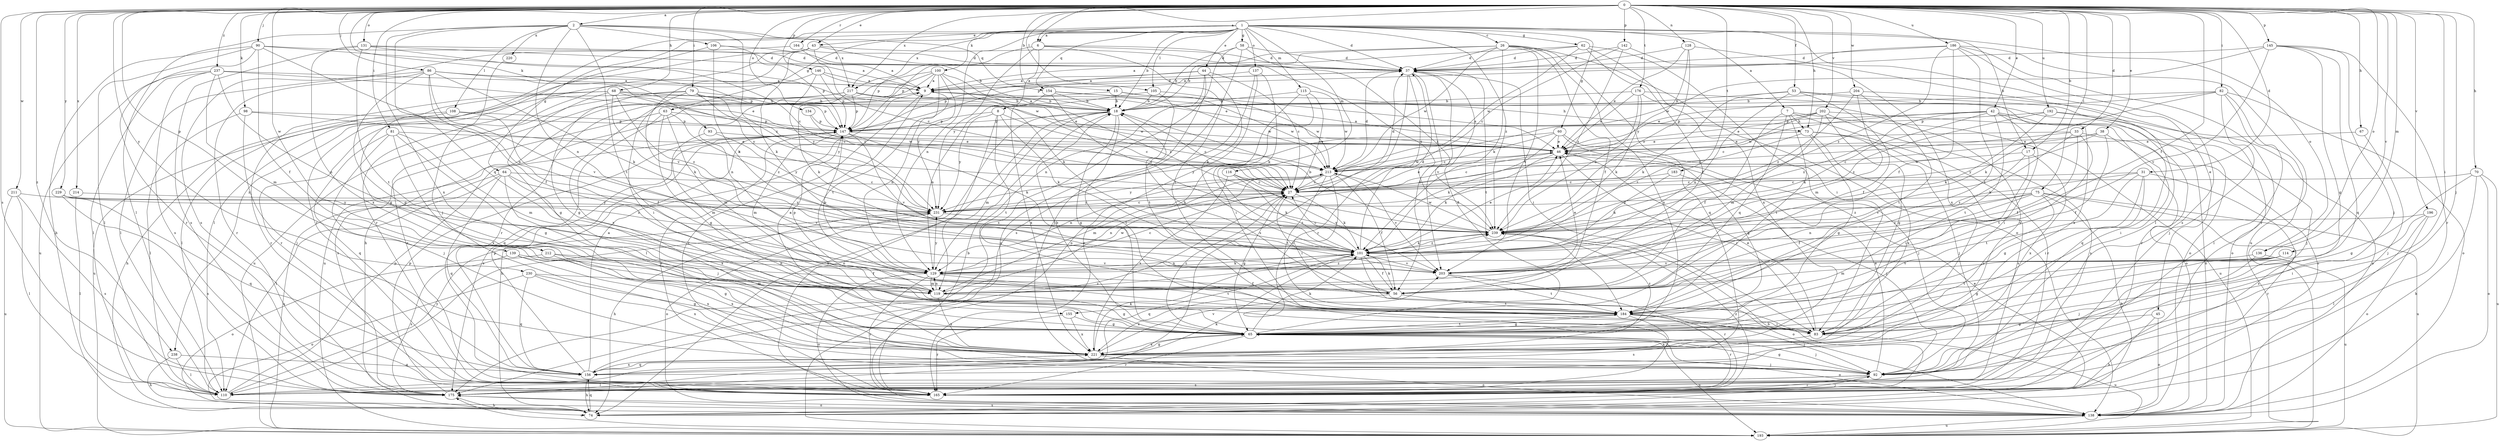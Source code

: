 strict digraph  {
0;
1;
2;
6;
7;
8;
9;
15;
17;
18;
26;
27;
31;
33;
37;
38;
42;
43;
44;
45;
46;
53;
56;
58;
60;
62;
63;
64;
65;
67;
68;
70;
73;
74;
75;
79;
81;
82;
83;
86;
90;
92;
93;
98;
100;
101;
105;
106;
108;
110;
114;
115;
116;
119;
128;
129;
131;
134;
136;
137;
138;
139;
142;
145;
146;
147;
154;
155;
156;
164;
165;
175;
176;
183;
184;
186;
192;
193;
196;
202;
203;
204;
211;
212;
213;
214;
217;
220;
221;
229;
230;
231;
237;
238;
239;
0 -> 2  [label=a];
0 -> 6  [label=a];
0 -> 15  [label=b];
0 -> 17  [label=b];
0 -> 31  [label=d];
0 -> 33  [label=d];
0 -> 38  [label=e];
0 -> 42  [label=e];
0 -> 43  [label=e];
0 -> 53  [label=f];
0 -> 56  [label=f];
0 -> 67  [label=h];
0 -> 68  [label=h];
0 -> 70  [label=h];
0 -> 73  [label=h];
0 -> 75  [label=i];
0 -> 79  [label=i];
0 -> 81  [label=i];
0 -> 82  [label=i];
0 -> 83  [label=i];
0 -> 86  [label=j];
0 -> 90  [label=j];
0 -> 92  [label=j];
0 -> 93  [label=k];
0 -> 98  [label=k];
0 -> 105  [label=l];
0 -> 114  [label=m];
0 -> 128  [label=n];
0 -> 131  [label=o];
0 -> 134  [label=o];
0 -> 136  [label=o];
0 -> 139  [label=p];
0 -> 142  [label=p];
0 -> 145  [label=p];
0 -> 146  [label=p];
0 -> 164  [label=r];
0 -> 175  [label=s];
0 -> 176  [label=t];
0 -> 183  [label=t];
0 -> 186  [label=u];
0 -> 192  [label=u];
0 -> 196  [label=v];
0 -> 202  [label=v];
0 -> 203  [label=v];
0 -> 204  [label=w];
0 -> 211  [label=w];
0 -> 212  [label=w];
0 -> 214  [label=x];
0 -> 217  [label=x];
0 -> 229  [label=y];
0 -> 230  [label=y];
0 -> 237  [label=z];
0 -> 238  [label=z];
1 -> 6  [label=a];
1 -> 7  [label=a];
1 -> 17  [label=b];
1 -> 18  [label=b];
1 -> 26  [label=c];
1 -> 37  [label=d];
1 -> 43  [label=e];
1 -> 44  [label=e];
1 -> 45  [label=e];
1 -> 58  [label=g];
1 -> 60  [label=g];
1 -> 62  [label=g];
1 -> 63  [label=g];
1 -> 64  [label=g];
1 -> 100  [label=k];
1 -> 105  [label=l];
1 -> 115  [label=m];
1 -> 116  [label=m];
1 -> 129  [label=n];
1 -> 136  [label=o];
1 -> 137  [label=o];
1 -> 154  [label=q];
1 -> 217  [label=x];
1 -> 238  [label=z];
1 -> 239  [label=z];
2 -> 106  [label=l];
2 -> 108  [label=l];
2 -> 110  [label=l];
2 -> 129  [label=n];
2 -> 154  [label=q];
2 -> 155  [label=q];
2 -> 184  [label=t];
2 -> 217  [label=x];
2 -> 220  [label=x];
2 -> 221  [label=x];
2 -> 239  [label=z];
6 -> 8  [label=a];
6 -> 37  [label=d];
6 -> 147  [label=p];
6 -> 184  [label=t];
6 -> 231  [label=y];
6 -> 239  [label=z];
7 -> 56  [label=f];
7 -> 73  [label=h];
7 -> 155  [label=q];
7 -> 165  [label=r];
7 -> 184  [label=t];
7 -> 193  [label=u];
8 -> 27  [label=c];
8 -> 101  [label=k];
8 -> 138  [label=o];
8 -> 147  [label=p];
8 -> 184  [label=t];
8 -> 231  [label=y];
9 -> 18  [label=b];
9 -> 37  [label=d];
9 -> 129  [label=n];
9 -> 165  [label=r];
9 -> 193  [label=u];
15 -> 18  [label=b];
15 -> 73  [label=h];
15 -> 213  [label=w];
15 -> 221  [label=x];
17 -> 83  [label=i];
17 -> 203  [label=v];
17 -> 213  [label=w];
17 -> 221  [label=x];
18 -> 9  [label=a];
18 -> 27  [label=c];
18 -> 65  [label=g];
18 -> 74  [label=h];
18 -> 83  [label=i];
18 -> 110  [label=l];
18 -> 119  [label=m];
18 -> 147  [label=p];
26 -> 9  [label=a];
26 -> 37  [label=d];
26 -> 56  [label=f];
26 -> 101  [label=k];
26 -> 138  [label=o];
26 -> 147  [label=p];
26 -> 156  [label=q];
26 -> 203  [label=v];
26 -> 213  [label=w];
26 -> 221  [label=x];
27 -> 37  [label=d];
27 -> 46  [label=e];
27 -> 65  [label=g];
27 -> 101  [label=k];
27 -> 129  [label=n];
27 -> 231  [label=y];
31 -> 27  [label=c];
31 -> 65  [label=g];
31 -> 83  [label=i];
31 -> 175  [label=s];
31 -> 184  [label=t];
31 -> 239  [label=z];
33 -> 27  [label=c];
33 -> 46  [label=e];
33 -> 56  [label=f];
33 -> 101  [label=k];
33 -> 165  [label=r];
33 -> 184  [label=t];
37 -> 9  [label=a];
37 -> 56  [label=f];
37 -> 83  [label=i];
37 -> 165  [label=r];
37 -> 175  [label=s];
37 -> 184  [label=t];
37 -> 203  [label=v];
38 -> 27  [label=c];
38 -> 46  [label=e];
38 -> 56  [label=f];
38 -> 83  [label=i];
38 -> 231  [label=y];
42 -> 83  [label=i];
42 -> 101  [label=k];
42 -> 138  [label=o];
42 -> 147  [label=p];
42 -> 156  [label=q];
42 -> 184  [label=t];
42 -> 213  [label=w];
42 -> 239  [label=z];
43 -> 18  [label=b];
43 -> 27  [label=c];
43 -> 37  [label=d];
43 -> 101  [label=k];
43 -> 110  [label=l];
43 -> 165  [label=r];
43 -> 203  [label=v];
44 -> 9  [label=a];
44 -> 27  [label=c];
44 -> 92  [label=j];
44 -> 101  [label=k];
44 -> 129  [label=n];
44 -> 147  [label=p];
45 -> 65  [label=g];
45 -> 74  [label=h];
45 -> 138  [label=o];
46 -> 9  [label=a];
46 -> 27  [label=c];
46 -> 83  [label=i];
46 -> 101  [label=k];
46 -> 213  [label=w];
53 -> 18  [label=b];
53 -> 56  [label=f];
53 -> 101  [label=k];
53 -> 129  [label=n];
53 -> 138  [label=o];
53 -> 221  [label=x];
56 -> 18  [label=b];
56 -> 27  [label=c];
56 -> 101  [label=k];
56 -> 184  [label=t];
56 -> 221  [label=x];
58 -> 18  [label=b];
58 -> 37  [label=d];
58 -> 175  [label=s];
58 -> 193  [label=u];
58 -> 239  [label=z];
60 -> 27  [label=c];
60 -> 46  [label=e];
60 -> 65  [label=g];
60 -> 92  [label=j];
60 -> 101  [label=k];
60 -> 231  [label=y];
62 -> 18  [label=b];
62 -> 37  [label=d];
62 -> 56  [label=f];
62 -> 83  [label=i];
62 -> 213  [label=w];
62 -> 221  [label=x];
63 -> 65  [label=g];
63 -> 119  [label=m];
63 -> 147  [label=p];
63 -> 156  [label=q];
63 -> 175  [label=s];
63 -> 239  [label=z];
64 -> 27  [label=c];
64 -> 92  [label=j];
64 -> 110  [label=l];
64 -> 156  [label=q];
64 -> 193  [label=u];
64 -> 203  [label=v];
64 -> 221  [label=x];
65 -> 18  [label=b];
65 -> 27  [label=c];
65 -> 37  [label=d];
65 -> 92  [label=j];
65 -> 101  [label=k];
65 -> 138  [label=o];
65 -> 165  [label=r];
65 -> 184  [label=t];
65 -> 193  [label=u];
65 -> 221  [label=x];
65 -> 239  [label=z];
67 -> 46  [label=e];
67 -> 92  [label=j];
68 -> 18  [label=b];
68 -> 27  [label=c];
68 -> 46  [label=e];
68 -> 65  [label=g];
68 -> 101  [label=k];
68 -> 110  [label=l];
68 -> 165  [label=r];
68 -> 239  [label=z];
70 -> 27  [label=c];
70 -> 65  [label=g];
70 -> 74  [label=h];
70 -> 138  [label=o];
70 -> 193  [label=u];
73 -> 46  [label=e];
73 -> 65  [label=g];
73 -> 92  [label=j];
73 -> 175  [label=s];
73 -> 221  [label=x];
73 -> 239  [label=z];
74 -> 46  [label=e];
74 -> 156  [label=q];
75 -> 56  [label=f];
75 -> 74  [label=h];
75 -> 83  [label=i];
75 -> 129  [label=n];
75 -> 165  [label=r];
75 -> 193  [label=u];
75 -> 231  [label=y];
75 -> 239  [label=z];
79 -> 18  [label=b];
79 -> 27  [label=c];
79 -> 65  [label=g];
79 -> 83  [label=i];
79 -> 147  [label=p];
79 -> 165  [label=r];
79 -> 231  [label=y];
81 -> 46  [label=e];
81 -> 65  [label=g];
81 -> 92  [label=j];
81 -> 119  [label=m];
81 -> 156  [label=q];
81 -> 221  [label=x];
82 -> 18  [label=b];
82 -> 46  [label=e];
82 -> 92  [label=j];
82 -> 101  [label=k];
82 -> 110  [label=l];
82 -> 138  [label=o];
82 -> 193  [label=u];
83 -> 9  [label=a];
83 -> 46  [label=e];
83 -> 193  [label=u];
83 -> 221  [label=x];
86 -> 9  [label=a];
86 -> 56  [label=f];
86 -> 65  [label=g];
86 -> 101  [label=k];
86 -> 110  [label=l];
86 -> 147  [label=p];
86 -> 165  [label=r];
86 -> 203  [label=v];
86 -> 231  [label=y];
90 -> 37  [label=d];
90 -> 56  [label=f];
90 -> 74  [label=h];
90 -> 110  [label=l];
90 -> 129  [label=n];
90 -> 165  [label=r];
90 -> 213  [label=w];
92 -> 46  [label=e];
92 -> 65  [label=g];
92 -> 110  [label=l];
92 -> 165  [label=r];
92 -> 175  [label=s];
93 -> 46  [label=e];
93 -> 119  [label=m];
93 -> 231  [label=y];
98 -> 27  [label=c];
98 -> 92  [label=j];
98 -> 110  [label=l];
98 -> 147  [label=p];
100 -> 9  [label=a];
100 -> 74  [label=h];
100 -> 101  [label=k];
100 -> 129  [label=n];
100 -> 165  [label=r];
100 -> 184  [label=t];
100 -> 231  [label=y];
100 -> 239  [label=z];
101 -> 27  [label=c];
101 -> 37  [label=d];
101 -> 46  [label=e];
101 -> 56  [label=f];
101 -> 129  [label=n];
101 -> 138  [label=o];
101 -> 156  [label=q];
101 -> 203  [label=v];
101 -> 239  [label=z];
105 -> 18  [label=b];
105 -> 184  [label=t];
105 -> 213  [label=w];
105 -> 221  [label=x];
106 -> 37  [label=d];
106 -> 101  [label=k];
106 -> 147  [label=p];
106 -> 165  [label=r];
108 -> 56  [label=f];
108 -> 74  [label=h];
108 -> 147  [label=p];
108 -> 193  [label=u];
110 -> 101  [label=k];
110 -> 147  [label=p];
110 -> 231  [label=y];
114 -> 65  [label=g];
114 -> 119  [label=m];
114 -> 184  [label=t];
114 -> 203  [label=v];
115 -> 18  [label=b];
115 -> 27  [label=c];
115 -> 83  [label=i];
115 -> 165  [label=r];
115 -> 213  [label=w];
116 -> 27  [label=c];
116 -> 101  [label=k];
116 -> 203  [label=v];
116 -> 221  [label=x];
119 -> 65  [label=g];
119 -> 129  [label=n];
119 -> 147  [label=p];
119 -> 213  [label=w];
119 -> 221  [label=x];
119 -> 239  [label=z];
128 -> 37  [label=d];
128 -> 46  [label=e];
128 -> 110  [label=l];
128 -> 231  [label=y];
128 -> 239  [label=z];
129 -> 27  [label=c];
129 -> 56  [label=f];
129 -> 101  [label=k];
129 -> 119  [label=m];
129 -> 138  [label=o];
129 -> 147  [label=p];
129 -> 165  [label=r];
129 -> 184  [label=t];
129 -> 231  [label=y];
131 -> 9  [label=a];
131 -> 27  [label=c];
131 -> 37  [label=d];
131 -> 175  [label=s];
131 -> 184  [label=t];
131 -> 221  [label=x];
134 -> 147  [label=p];
134 -> 213  [label=w];
136 -> 92  [label=j];
136 -> 193  [label=u];
136 -> 203  [label=v];
137 -> 9  [label=a];
137 -> 101  [label=k];
137 -> 138  [label=o];
137 -> 175  [label=s];
138 -> 175  [label=s];
138 -> 193  [label=u];
139 -> 65  [label=g];
139 -> 175  [label=s];
139 -> 203  [label=v];
139 -> 221  [label=x];
142 -> 27  [label=c];
142 -> 37  [label=d];
142 -> 221  [label=x];
142 -> 239  [label=z];
145 -> 37  [label=d];
145 -> 65  [label=g];
145 -> 92  [label=j];
145 -> 156  [label=q];
145 -> 165  [label=r];
145 -> 203  [label=v];
145 -> 213  [label=w];
146 -> 9  [label=a];
146 -> 46  [label=e];
146 -> 65  [label=g];
146 -> 147  [label=p];
146 -> 231  [label=y];
147 -> 46  [label=e];
147 -> 74  [label=h];
147 -> 101  [label=k];
147 -> 119  [label=m];
147 -> 165  [label=r];
147 -> 175  [label=s];
147 -> 203  [label=v];
154 -> 18  [label=b];
154 -> 46  [label=e];
154 -> 129  [label=n];
154 -> 213  [label=w];
154 -> 239  [label=z];
155 -> 65  [label=g];
155 -> 165  [label=r];
155 -> 221  [label=x];
156 -> 9  [label=a];
156 -> 27  [label=c];
156 -> 74  [label=h];
156 -> 147  [label=p];
156 -> 221  [label=x];
164 -> 9  [label=a];
164 -> 37  [label=d];
164 -> 175  [label=s];
165 -> 18  [label=b];
165 -> 92  [label=j];
165 -> 239  [label=z];
175 -> 74  [label=h];
175 -> 138  [label=o];
175 -> 147  [label=p];
176 -> 18  [label=b];
176 -> 46  [label=e];
176 -> 101  [label=k];
176 -> 165  [label=r];
176 -> 221  [label=x];
176 -> 239  [label=z];
183 -> 27  [label=c];
183 -> 92  [label=j];
183 -> 101  [label=k];
184 -> 65  [label=g];
184 -> 83  [label=i];
184 -> 92  [label=j];
184 -> 165  [label=r];
184 -> 175  [label=s];
186 -> 37  [label=d];
186 -> 56  [label=f];
186 -> 147  [label=p];
186 -> 165  [label=r];
186 -> 175  [label=s];
186 -> 184  [label=t];
186 -> 193  [label=u];
186 -> 239  [label=z];
192 -> 92  [label=j];
192 -> 101  [label=k];
192 -> 138  [label=o];
192 -> 147  [label=p];
192 -> 239  [label=z];
193 -> 175  [label=s];
196 -> 83  [label=i];
196 -> 110  [label=l];
196 -> 138  [label=o];
196 -> 239  [label=z];
202 -> 27  [label=c];
202 -> 46  [label=e];
202 -> 65  [label=g];
202 -> 119  [label=m];
202 -> 138  [label=o];
202 -> 147  [label=p];
202 -> 175  [label=s];
203 -> 46  [label=e];
203 -> 165  [label=r];
203 -> 184  [label=t];
204 -> 18  [label=b];
204 -> 119  [label=m];
204 -> 138  [label=o];
204 -> 184  [label=t];
204 -> 239  [label=z];
211 -> 110  [label=l];
211 -> 175  [label=s];
211 -> 193  [label=u];
211 -> 231  [label=y];
212 -> 56  [label=f];
212 -> 129  [label=n];
212 -> 138  [label=o];
212 -> 221  [label=x];
213 -> 27  [label=c];
213 -> 37  [label=d];
213 -> 56  [label=f];
213 -> 83  [label=i];
213 -> 119  [label=m];
213 -> 129  [label=n];
213 -> 184  [label=t];
213 -> 203  [label=v];
213 -> 231  [label=y];
214 -> 110  [label=l];
214 -> 231  [label=y];
217 -> 18  [label=b];
217 -> 101  [label=k];
217 -> 147  [label=p];
217 -> 165  [label=r];
217 -> 193  [label=u];
217 -> 213  [label=w];
220 -> 92  [label=j];
221 -> 65  [label=g];
221 -> 92  [label=j];
221 -> 101  [label=k];
221 -> 138  [label=o];
221 -> 156  [label=q];
221 -> 203  [label=v];
229 -> 156  [label=q];
229 -> 175  [label=s];
229 -> 231  [label=y];
229 -> 239  [label=z];
230 -> 65  [label=g];
230 -> 119  [label=m];
230 -> 138  [label=o];
230 -> 156  [label=q];
230 -> 221  [label=x];
231 -> 27  [label=c];
231 -> 74  [label=h];
231 -> 138  [label=o];
231 -> 239  [label=z];
237 -> 9  [label=a];
237 -> 46  [label=e];
237 -> 110  [label=l];
237 -> 119  [label=m];
237 -> 129  [label=n];
237 -> 175  [label=s];
237 -> 193  [label=u];
238 -> 74  [label=h];
238 -> 110  [label=l];
238 -> 156  [label=q];
239 -> 18  [label=b];
239 -> 74  [label=h];
239 -> 101  [label=k];
239 -> 213  [label=w];
}
